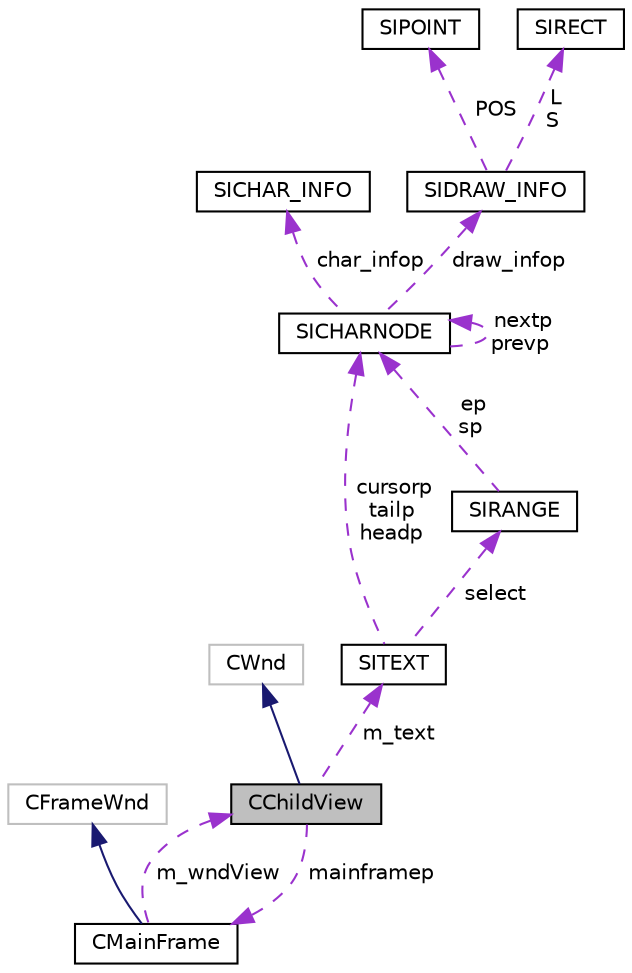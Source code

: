 digraph "CChildView"
{
  edge [fontname="Helvetica",fontsize="10",labelfontname="Helvetica",labelfontsize="10"];
  node [fontname="Helvetica",fontsize="10",shape=record];
  Node2 [label="CChildView",height=0.2,width=0.4,color="black", fillcolor="grey75", style="filled", fontcolor="black"];
  Node3 -> Node2 [dir="back",color="midnightblue",fontsize="10",style="solid",fontname="Helvetica"];
  Node3 [label="CWnd",height=0.2,width=0.4,color="grey75", fillcolor="white", style="filled"];
  Node4 -> Node2 [dir="back",color="darkorchid3",fontsize="10",style="dashed",label=" m_text" ,fontname="Helvetica"];
  Node4 [label="SITEXT",height=0.2,width=0.4,color="black", fillcolor="white", style="filled",URL="$class_s_i_t_e_x_t.html"];
  Node5 -> Node4 [dir="back",color="darkorchid3",fontsize="10",style="dashed",label=" select" ,fontname="Helvetica"];
  Node5 [label="SIRANGE",height=0.2,width=0.4,color="black", fillcolor="white", style="filled",URL="$struct_s_i_r_a_n_g_e.html"];
  Node6 -> Node5 [dir="back",color="darkorchid3",fontsize="10",style="dashed",label=" ep\nsp" ,fontname="Helvetica"];
  Node6 [label="SICHARNODE",height=0.2,width=0.4,color="black", fillcolor="white", style="filled",URL="$class_s_i_c_h_a_r_n_o_d_e.html"];
  Node7 -> Node6 [dir="back",color="darkorchid3",fontsize="10",style="dashed",label=" char_infop" ,fontname="Helvetica"];
  Node7 [label="SICHAR_INFO",height=0.2,width=0.4,color="black", fillcolor="white", style="filled",URL="$class_s_i_c_h_a_r___i_n_f_o.html"];
  Node6 -> Node6 [dir="back",color="darkorchid3",fontsize="10",style="dashed",label=" nextp\nprevp" ,fontname="Helvetica"];
  Node8 -> Node6 [dir="back",color="darkorchid3",fontsize="10",style="dashed",label=" draw_infop" ,fontname="Helvetica"];
  Node8 [label="SIDRAW_INFO",height=0.2,width=0.4,color="black", fillcolor="white", style="filled",URL="$class_s_i_d_r_a_w___i_n_f_o.html"];
  Node9 -> Node8 [dir="back",color="darkorchid3",fontsize="10",style="dashed",label=" POS" ,fontname="Helvetica"];
  Node9 [label="SIPOINT",height=0.2,width=0.4,color="black", fillcolor="white", style="filled",URL="$struct_s_i_p_o_i_n_t.html"];
  Node10 -> Node8 [dir="back",color="darkorchid3",fontsize="10",style="dashed",label=" L\nS" ,fontname="Helvetica"];
  Node10 [label="SIRECT",height=0.2,width=0.4,color="black", fillcolor="white", style="filled",URL="$struct_s_i_r_e_c_t.html"];
  Node6 -> Node4 [dir="back",color="darkorchid3",fontsize="10",style="dashed",label=" cursorp\ntailp\nheadp" ,fontname="Helvetica"];
  Node11 -> Node2 [dir="back",color="darkorchid3",fontsize="10",style="dashed",label=" mainframep" ,fontname="Helvetica"];
  Node11 [label="CMainFrame",height=0.2,width=0.4,color="black", fillcolor="white", style="filled",URL="$class_c_main_frame.html",tooltip="程序主框架类CMainFrame类  主框架包括子视图类以及滚动条 继承自CFrameWnd类 "];
  Node12 -> Node11 [dir="back",color="midnightblue",fontsize="10",style="solid",fontname="Helvetica"];
  Node12 [label="CFrameWnd",height=0.2,width=0.4,color="grey75", fillcolor="white", style="filled"];
  Node2 -> Node11 [dir="back",color="darkorchid3",fontsize="10",style="dashed",label=" m_wndView" ,fontname="Helvetica"];
}
